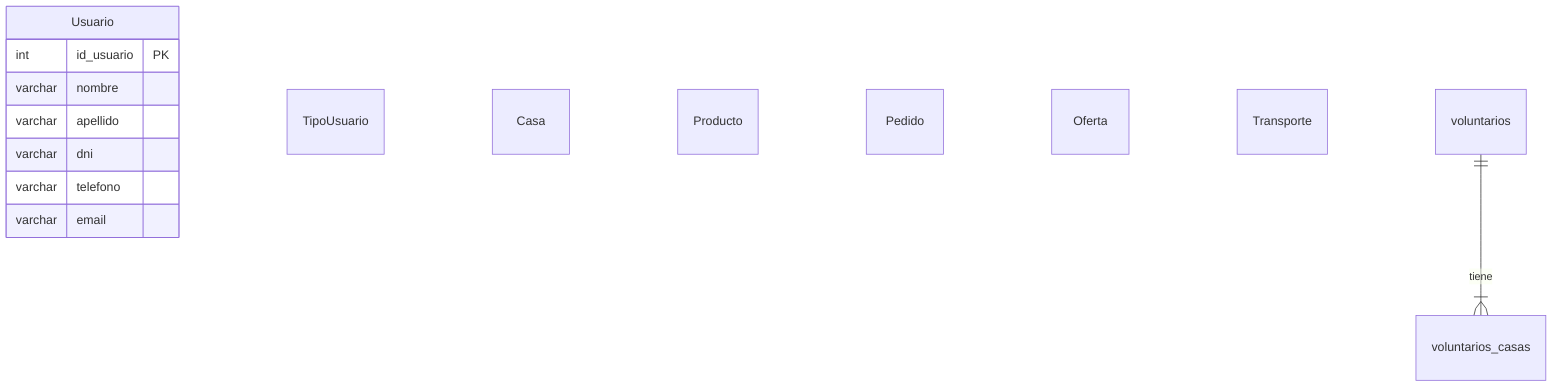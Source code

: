 erDiagram

Usuario{
    int id_usuario PK
    varchar nombre
    varchar apellido
    varchar dni
    varchar telefono
    varchar email
}

TipoUsuario{
}
Casa{
}
Producto{
}
Pedido{
}
Oferta{
}
Transporte{
}

voluntarios 1--1+ voluntarios_casas: tiene